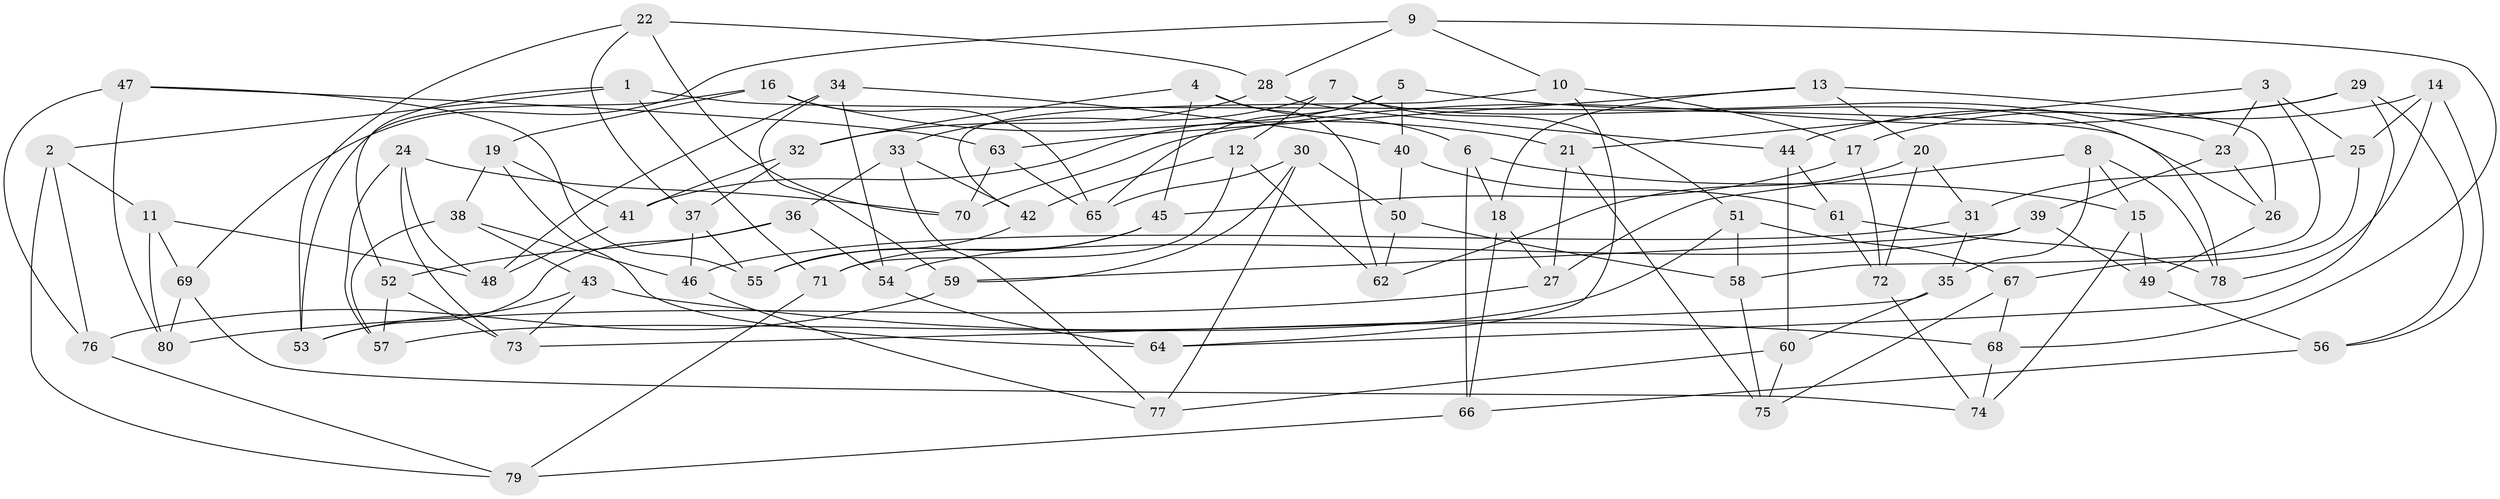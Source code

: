 // coarse degree distribution, {3: 0.15, 4: 0.5, 5: 0.125, 10: 0.025, 7: 0.025, 6: 0.075, 8: 0.05, 9: 0.05}
// Generated by graph-tools (version 1.1) at 2025/04/03/04/25 22:04:20]
// undirected, 80 vertices, 160 edges
graph export_dot {
graph [start="1"]
  node [color=gray90,style=filled];
  1;
  2;
  3;
  4;
  5;
  6;
  7;
  8;
  9;
  10;
  11;
  12;
  13;
  14;
  15;
  16;
  17;
  18;
  19;
  20;
  21;
  22;
  23;
  24;
  25;
  26;
  27;
  28;
  29;
  30;
  31;
  32;
  33;
  34;
  35;
  36;
  37;
  38;
  39;
  40;
  41;
  42;
  43;
  44;
  45;
  46;
  47;
  48;
  49;
  50;
  51;
  52;
  53;
  54;
  55;
  56;
  57;
  58;
  59;
  60;
  61;
  62;
  63;
  64;
  65;
  66;
  67;
  68;
  69;
  70;
  71;
  72;
  73;
  74;
  75;
  76;
  77;
  78;
  79;
  80;
  1 -- 71;
  1 -- 2;
  1 -- 52;
  1 -- 26;
  2 -- 76;
  2 -- 79;
  2 -- 11;
  3 -- 23;
  3 -- 21;
  3 -- 58;
  3 -- 25;
  4 -- 6;
  4 -- 45;
  4 -- 62;
  4 -- 32;
  5 -- 41;
  5 -- 40;
  5 -- 65;
  5 -- 23;
  6 -- 15;
  6 -- 66;
  6 -- 18;
  7 -- 12;
  7 -- 51;
  7 -- 78;
  7 -- 33;
  8 -- 78;
  8 -- 15;
  8 -- 35;
  8 -- 27;
  9 -- 69;
  9 -- 28;
  9 -- 10;
  9 -- 68;
  10 -- 42;
  10 -- 17;
  10 -- 64;
  11 -- 48;
  11 -- 80;
  11 -- 69;
  12 -- 71;
  12 -- 42;
  12 -- 62;
  13 -- 20;
  13 -- 26;
  13 -- 18;
  13 -- 63;
  14 -- 78;
  14 -- 17;
  14 -- 56;
  14 -- 25;
  15 -- 74;
  15 -- 49;
  16 -- 19;
  16 -- 53;
  16 -- 21;
  16 -- 65;
  17 -- 72;
  17 -- 45;
  18 -- 66;
  18 -- 27;
  19 -- 41;
  19 -- 64;
  19 -- 38;
  20 -- 31;
  20 -- 62;
  20 -- 72;
  21 -- 27;
  21 -- 75;
  22 -- 53;
  22 -- 28;
  22 -- 70;
  22 -- 37;
  23 -- 26;
  23 -- 39;
  24 -- 73;
  24 -- 48;
  24 -- 70;
  24 -- 57;
  25 -- 67;
  25 -- 31;
  26 -- 49;
  27 -- 80;
  28 -- 32;
  28 -- 44;
  29 -- 64;
  29 -- 70;
  29 -- 56;
  29 -- 44;
  30 -- 59;
  30 -- 50;
  30 -- 77;
  30 -- 65;
  31 -- 35;
  31 -- 46;
  32 -- 37;
  32 -- 41;
  33 -- 77;
  33 -- 42;
  33 -- 36;
  34 -- 40;
  34 -- 48;
  34 -- 59;
  34 -- 54;
  35 -- 60;
  35 -- 73;
  36 -- 52;
  36 -- 53;
  36 -- 54;
  37 -- 46;
  37 -- 55;
  38 -- 46;
  38 -- 43;
  38 -- 57;
  39 -- 59;
  39 -- 54;
  39 -- 49;
  40 -- 61;
  40 -- 50;
  41 -- 48;
  42 -- 55;
  43 -- 53;
  43 -- 73;
  43 -- 68;
  44 -- 61;
  44 -- 60;
  45 -- 55;
  45 -- 71;
  46 -- 77;
  47 -- 63;
  47 -- 80;
  47 -- 76;
  47 -- 55;
  49 -- 56;
  50 -- 58;
  50 -- 62;
  51 -- 58;
  51 -- 57;
  51 -- 67;
  52 -- 57;
  52 -- 73;
  54 -- 64;
  56 -- 66;
  58 -- 75;
  59 -- 76;
  60 -- 77;
  60 -- 75;
  61 -- 78;
  61 -- 72;
  63 -- 65;
  63 -- 70;
  66 -- 79;
  67 -- 75;
  67 -- 68;
  68 -- 74;
  69 -- 74;
  69 -- 80;
  71 -- 79;
  72 -- 74;
  76 -- 79;
}
